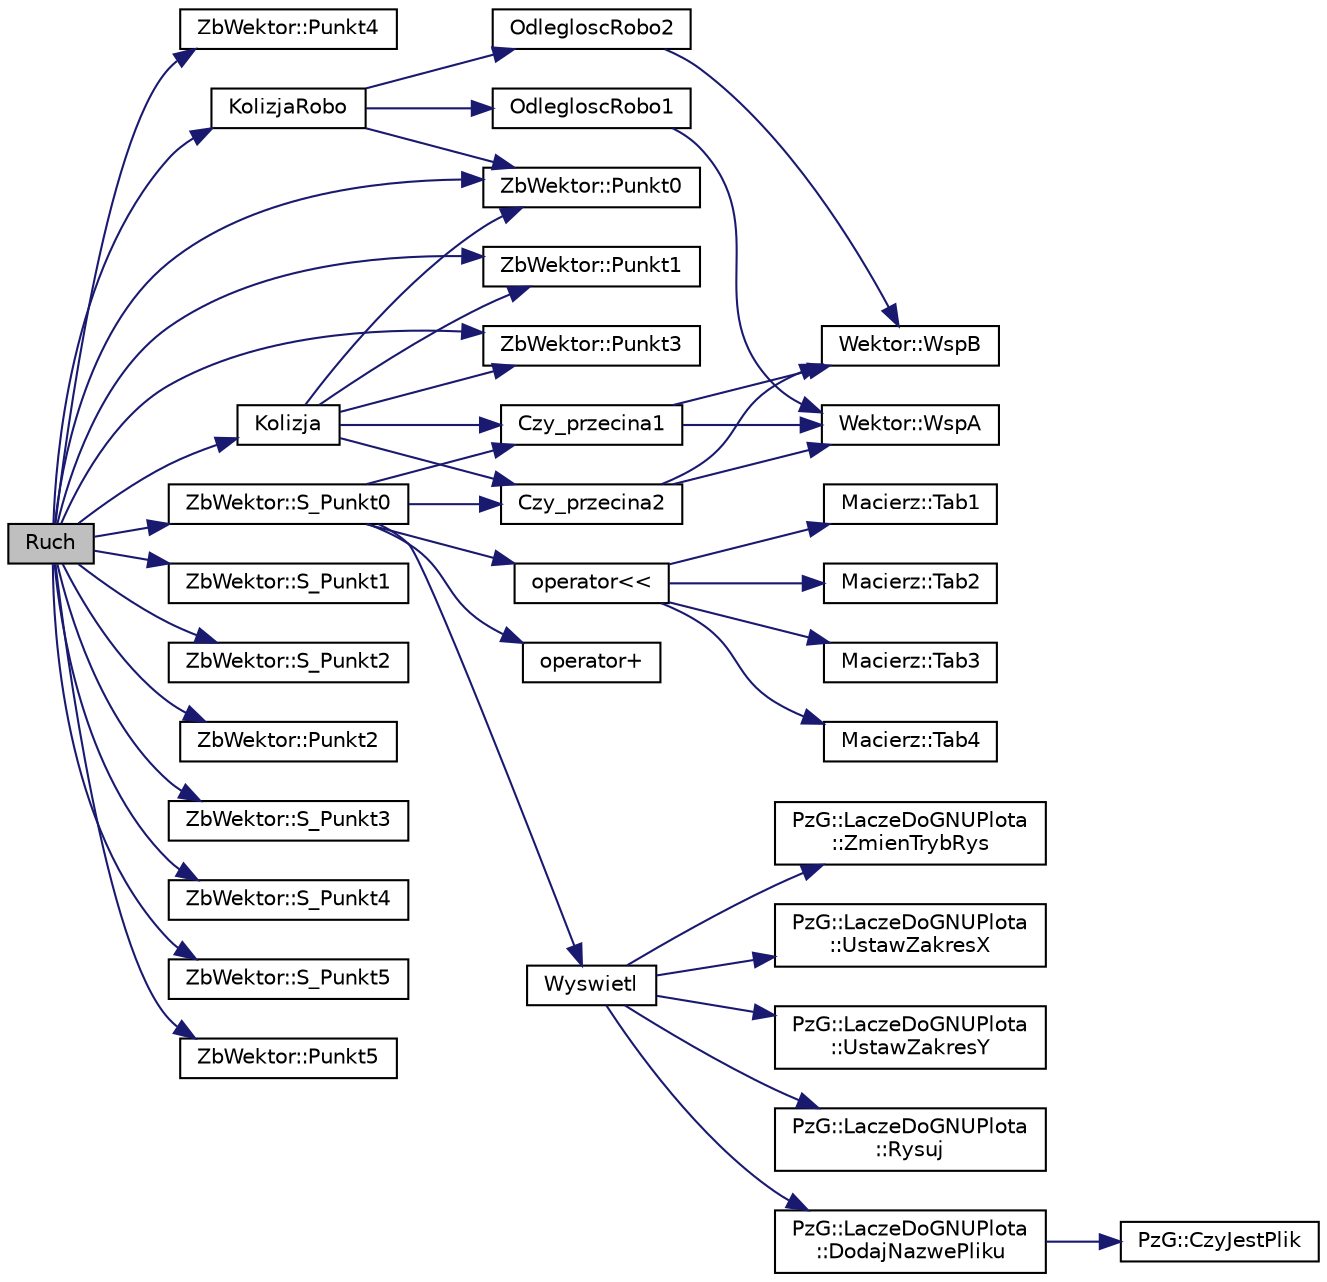 digraph "Ruch"
{
  edge [fontname="Helvetica",fontsize="10",labelfontname="Helvetica",labelfontsize="10"];
  node [fontname="Helvetica",fontsize="10",shape=record];
  rankdir="LR";
  Node1 [label="Ruch",height=0.2,width=0.4,color="black", fillcolor="grey75", style="filled", fontcolor="black"];
  Node1 -> Node2 [color="midnightblue",fontsize="10",style="solid",fontname="Helvetica"];
  Node2 [label="ZbWektor::Punkt4",height=0.2,width=0.4,color="black", fillcolor="white", style="filled",URL="$class_zb_wektor.html#a97725019a838d4709993f1142a9c713a"];
  Node1 -> Node3 [color="midnightblue",fontsize="10",style="solid",fontname="Helvetica"];
  Node3 [label="ZbWektor::Punkt0",height=0.2,width=0.4,color="black", fillcolor="white", style="filled",URL="$class_zb_wektor.html#a078b5c8be4a8b7a36b2c34c0bceb6783"];
  Node1 -> Node4 [color="midnightblue",fontsize="10",style="solid",fontname="Helvetica"];
  Node4 [label="ZbWektor::S_Punkt0",height=0.2,width=0.4,color="black", fillcolor="white", style="filled",URL="$class_zb_wektor.html#a7691b8de158d9b87d05795b3144081d1"];
  Node4 -> Node5 [color="midnightblue",fontsize="10",style="solid",fontname="Helvetica"];
  Node5 [label="operator\<\<",height=0.2,width=0.4,color="black", fillcolor="white", style="filled",URL="$_macierz_8cpp.html#a012fabee0d829b8ce6998f60fe6ec1f7"];
  Node5 -> Node6 [color="midnightblue",fontsize="10",style="solid",fontname="Helvetica"];
  Node6 [label="Macierz::Tab1",height=0.2,width=0.4,color="black", fillcolor="white", style="filled",URL="$class_macierz.html#ad0759ca98158d289bdde5e37b6c7004e"];
  Node5 -> Node7 [color="midnightblue",fontsize="10",style="solid",fontname="Helvetica"];
  Node7 [label="Macierz::Tab2",height=0.2,width=0.4,color="black", fillcolor="white", style="filled",URL="$class_macierz.html#aabdfc418e27507138e5e5ecf1680aae0"];
  Node5 -> Node8 [color="midnightblue",fontsize="10",style="solid",fontname="Helvetica"];
  Node8 [label="Macierz::Tab3",height=0.2,width=0.4,color="black", fillcolor="white", style="filled",URL="$class_macierz.html#a9653feca9080cf330dd98b46188e28d4"];
  Node5 -> Node9 [color="midnightblue",fontsize="10",style="solid",fontname="Helvetica"];
  Node9 [label="Macierz::Tab4",height=0.2,width=0.4,color="black", fillcolor="white", style="filled",URL="$class_macierz.html#a825142f07e9462269e155eded7419aff"];
  Node4 -> Node10 [color="midnightblue",fontsize="10",style="solid",fontname="Helvetica"];
  Node10 [label="operator+",height=0.2,width=0.4,color="black", fillcolor="white", style="filled",URL="$_zb_wektor_8cpp.html#ab1ffad06536718d3f8651ad791da5414"];
  Node4 -> Node11 [color="midnightblue",fontsize="10",style="solid",fontname="Helvetica"];
  Node11 [label="Wyswietl",height=0.2,width=0.4,color="black", fillcolor="white", style="filled",URL="$_zb_wektor_8hh.html#af3a075cfc49458e53e60d1a6273afd71"];
  Node11 -> Node12 [color="midnightblue",fontsize="10",style="solid",fontname="Helvetica"];
  Node12 [label="PzG::LaczeDoGNUPlota\l::DodajNazwePliku",height=0.2,width=0.4,color="black", fillcolor="white", style="filled",URL="$class_pz_g_1_1_lacze_do_g_n_u_plota.html#a34bd48f57c0fd69c12bf4127a1cacd8f",tooltip="Dodaje nazwę pliku. "];
  Node12 -> Node13 [color="midnightblue",fontsize="10",style="solid",fontname="Helvetica"];
  Node13 [label="PzG::CzyJestPlik",height=0.2,width=0.4,color="black", fillcolor="white", style="filled",URL="$namespace_pz_g.html#ae1ae4d36f66c77879380ba73da8e20e3"];
  Node11 -> Node14 [color="midnightblue",fontsize="10",style="solid",fontname="Helvetica"];
  Node14 [label="PzG::LaczeDoGNUPlota\l::ZmienTrybRys",height=0.2,width=0.4,color="black", fillcolor="white", style="filled",URL="$class_pz_g_1_1_lacze_do_g_n_u_plota.html#a10950349b348fd3a3d4143e95337527c",tooltip="Zmienia tryb rysowania. "];
  Node11 -> Node15 [color="midnightblue",fontsize="10",style="solid",fontname="Helvetica"];
  Node15 [label="PzG::LaczeDoGNUPlota\l::UstawZakresX",height=0.2,width=0.4,color="black", fillcolor="white", style="filled",URL="$class_pz_g_1_1_lacze_do_g_n_u_plota.html#a9c91987dfc869d6fcea96205c581daef",tooltip="Ustawia zakres osi OX. "];
  Node11 -> Node16 [color="midnightblue",fontsize="10",style="solid",fontname="Helvetica"];
  Node16 [label="PzG::LaczeDoGNUPlota\l::UstawZakresY",height=0.2,width=0.4,color="black", fillcolor="white", style="filled",URL="$class_pz_g_1_1_lacze_do_g_n_u_plota.html#a54c6e9cf9ab2eae479451fd953c2717c",tooltip="Ustawia zakres osi OY. "];
  Node11 -> Node17 [color="midnightblue",fontsize="10",style="solid",fontname="Helvetica"];
  Node17 [label="PzG::LaczeDoGNUPlota\l::Rysuj",height=0.2,width=0.4,color="black", fillcolor="white", style="filled",URL="$class_pz_g_1_1_lacze_do_g_n_u_plota.html#a065f5b8402737cc62b0ad4f66d028335"];
  Node4 -> Node18 [color="midnightblue",fontsize="10",style="solid",fontname="Helvetica"];
  Node18 [label="Czy_przecina1",height=0.2,width=0.4,color="black", fillcolor="white", style="filled",URL="$_zb_wektor_8hh.html#ada448c8e9a907345e339dd30e1bf1b2d"];
  Node18 -> Node19 [color="midnightblue",fontsize="10",style="solid",fontname="Helvetica"];
  Node19 [label="Wektor::WspA",height=0.2,width=0.4,color="black", fillcolor="white", style="filled",URL="$class_wektor.html#a903cb6b2fa5fc618faf4d6ab126f885a"];
  Node18 -> Node20 [color="midnightblue",fontsize="10",style="solid",fontname="Helvetica"];
  Node20 [label="Wektor::WspB",height=0.2,width=0.4,color="black", fillcolor="white", style="filled",URL="$class_wektor.html#a3499008ab57a17c89c5bae6c0c96355b"];
  Node4 -> Node21 [color="midnightblue",fontsize="10",style="solid",fontname="Helvetica"];
  Node21 [label="Czy_przecina2",height=0.2,width=0.4,color="black", fillcolor="white", style="filled",URL="$_zb_wektor_8hh.html#a23077a2c63b8b055fa1464eeec99d593"];
  Node21 -> Node19 [color="midnightblue",fontsize="10",style="solid",fontname="Helvetica"];
  Node21 -> Node20 [color="midnightblue",fontsize="10",style="solid",fontname="Helvetica"];
  Node1 -> Node22 [color="midnightblue",fontsize="10",style="solid",fontname="Helvetica"];
  Node22 [label="Kolizja",height=0.2,width=0.4,color="black", fillcolor="white", style="filled",URL="$_robot_8cpp.html#a254a1a1801b7f08c710d4aa602987ffb"];
  Node22 -> Node18 [color="midnightblue",fontsize="10",style="solid",fontname="Helvetica"];
  Node22 -> Node3 [color="midnightblue",fontsize="10",style="solid",fontname="Helvetica"];
  Node22 -> Node23 [color="midnightblue",fontsize="10",style="solid",fontname="Helvetica"];
  Node23 [label="ZbWektor::Punkt1",height=0.2,width=0.4,color="black", fillcolor="white", style="filled",URL="$class_zb_wektor.html#ad2b63b82ce5fb214bc661915c5293438"];
  Node22 -> Node21 [color="midnightblue",fontsize="10",style="solid",fontname="Helvetica"];
  Node22 -> Node24 [color="midnightblue",fontsize="10",style="solid",fontname="Helvetica"];
  Node24 [label="ZbWektor::Punkt3",height=0.2,width=0.4,color="black", fillcolor="white", style="filled",URL="$class_zb_wektor.html#a27a446f22af8a4f0f4a9c9084efb475d"];
  Node1 -> Node25 [color="midnightblue",fontsize="10",style="solid",fontname="Helvetica"];
  Node25 [label="KolizjaRobo",height=0.2,width=0.4,color="black", fillcolor="white", style="filled",URL="$_robot_8cpp.html#aee123aa54c697c4ebf26aeb7ce0b51b3"];
  Node25 -> Node26 [color="midnightblue",fontsize="10",style="solid",fontname="Helvetica"];
  Node26 [label="OdlegloscRobo1",height=0.2,width=0.4,color="black", fillcolor="white", style="filled",URL="$_robot_8cpp.html#adbc5296a9526e45480c3abe6b4a97aef"];
  Node26 -> Node19 [color="midnightblue",fontsize="10",style="solid",fontname="Helvetica"];
  Node25 -> Node3 [color="midnightblue",fontsize="10",style="solid",fontname="Helvetica"];
  Node25 -> Node27 [color="midnightblue",fontsize="10",style="solid",fontname="Helvetica"];
  Node27 [label="OdlegloscRobo2",height=0.2,width=0.4,color="black", fillcolor="white", style="filled",URL="$_robot_8cpp.html#a6ec2ce62e6cdf7a8f1743bd87c6ce2e3"];
  Node27 -> Node20 [color="midnightblue",fontsize="10",style="solid",fontname="Helvetica"];
  Node1 -> Node28 [color="midnightblue",fontsize="10",style="solid",fontname="Helvetica"];
  Node28 [label="ZbWektor::S_Punkt1",height=0.2,width=0.4,color="black", fillcolor="white", style="filled",URL="$class_zb_wektor.html#af6aeb5327e5fd5001cceb5e178e25838"];
  Node1 -> Node23 [color="midnightblue",fontsize="10",style="solid",fontname="Helvetica"];
  Node1 -> Node29 [color="midnightblue",fontsize="10",style="solid",fontname="Helvetica"];
  Node29 [label="ZbWektor::S_Punkt2",height=0.2,width=0.4,color="black", fillcolor="white", style="filled",URL="$class_zb_wektor.html#a970ba3eaa47f8ff052273269a79c8417"];
  Node1 -> Node30 [color="midnightblue",fontsize="10",style="solid",fontname="Helvetica"];
  Node30 [label="ZbWektor::Punkt2",height=0.2,width=0.4,color="black", fillcolor="white", style="filled",URL="$class_zb_wektor.html#aea30688972bceb798344303a34b419d6"];
  Node1 -> Node31 [color="midnightblue",fontsize="10",style="solid",fontname="Helvetica"];
  Node31 [label="ZbWektor::S_Punkt3",height=0.2,width=0.4,color="black", fillcolor="white", style="filled",URL="$class_zb_wektor.html#a3b8ad9c7efb568f4d2e5ef823f436fa7"];
  Node1 -> Node24 [color="midnightblue",fontsize="10",style="solid",fontname="Helvetica"];
  Node1 -> Node32 [color="midnightblue",fontsize="10",style="solid",fontname="Helvetica"];
  Node32 [label="ZbWektor::S_Punkt4",height=0.2,width=0.4,color="black", fillcolor="white", style="filled",URL="$class_zb_wektor.html#a233d31f11a1256a7e9c82d4ec63d955d"];
  Node1 -> Node33 [color="midnightblue",fontsize="10",style="solid",fontname="Helvetica"];
  Node33 [label="ZbWektor::S_Punkt5",height=0.2,width=0.4,color="black", fillcolor="white", style="filled",URL="$class_zb_wektor.html#ad9e82506d747f2482b181db48440286b"];
  Node1 -> Node34 [color="midnightblue",fontsize="10",style="solid",fontname="Helvetica"];
  Node34 [label="ZbWektor::Punkt5",height=0.2,width=0.4,color="black", fillcolor="white", style="filled",URL="$class_zb_wektor.html#a82da401353307d0102c28a640074938e"];
}
